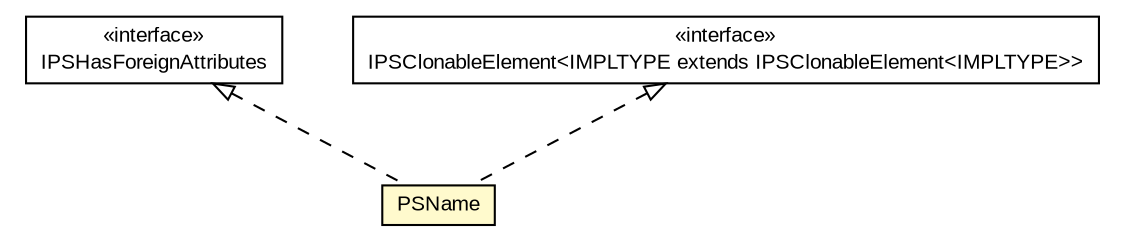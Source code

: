 #!/usr/local/bin/dot
#
# Class diagram 
# Generated by UMLGraph version 5.1 (http://www.umlgraph.org/)
#

digraph G {
	edge [fontname="arial",fontsize=10,labelfontname="arial",labelfontsize=10];
	node [fontname="arial",fontsize=10,shape=plaintext];
	nodesep=0.25;
	ranksep=0.5;
	// com.helger.schematron.pure.model.PSName
	c9424 [label=<<table title="com.helger.schematron.pure.model.PSName" border="0" cellborder="1" cellspacing="0" cellpadding="2" port="p" bgcolor="lemonChiffon" href="./PSName.html">
		<tr><td><table border="0" cellspacing="0" cellpadding="1">
<tr><td align="center" balign="center"> PSName </td></tr>
		</table></td></tr>
		</table>>, fontname="arial", fontcolor="black", fontsize=10.0];
	// com.helger.schematron.pure.model.IPSHasForeignAttributes
	c9445 [label=<<table title="com.helger.schematron.pure.model.IPSHasForeignAttributes" border="0" cellborder="1" cellspacing="0" cellpadding="2" port="p" href="./IPSHasForeignAttributes.html">
		<tr><td><table border="0" cellspacing="0" cellpadding="1">
<tr><td align="center" balign="center"> &#171;interface&#187; </td></tr>
<tr><td align="center" balign="center"> IPSHasForeignAttributes </td></tr>
		</table></td></tr>
		</table>>, fontname="arial", fontcolor="black", fontsize=10.0];
	// com.helger.schematron.pure.model.IPSClonableElement<IMPLTYPE extends com.helger.schematron.pure.model.IPSClonableElement<IMPLTYPE>>
	c9448 [label=<<table title="com.helger.schematron.pure.model.IPSClonableElement" border="0" cellborder="1" cellspacing="0" cellpadding="2" port="p" href="./IPSClonableElement.html">
		<tr><td><table border="0" cellspacing="0" cellpadding="1">
<tr><td align="center" balign="center"> &#171;interface&#187; </td></tr>
<tr><td align="center" balign="center"> IPSClonableElement&lt;IMPLTYPE extends IPSClonableElement&lt;IMPLTYPE&gt;&gt; </td></tr>
		</table></td></tr>
		</table>>, fontname="arial", fontcolor="black", fontsize=10.0];
	//com.helger.schematron.pure.model.PSName implements com.helger.schematron.pure.model.IPSClonableElement<IMPLTYPE extends com.helger.schematron.pure.model.IPSClonableElement<IMPLTYPE>>
	c9448:p -> c9424:p [dir=back,arrowtail=empty,style=dashed];
	//com.helger.schematron.pure.model.PSName implements com.helger.schematron.pure.model.IPSHasForeignAttributes
	c9445:p -> c9424:p [dir=back,arrowtail=empty,style=dashed];
}

